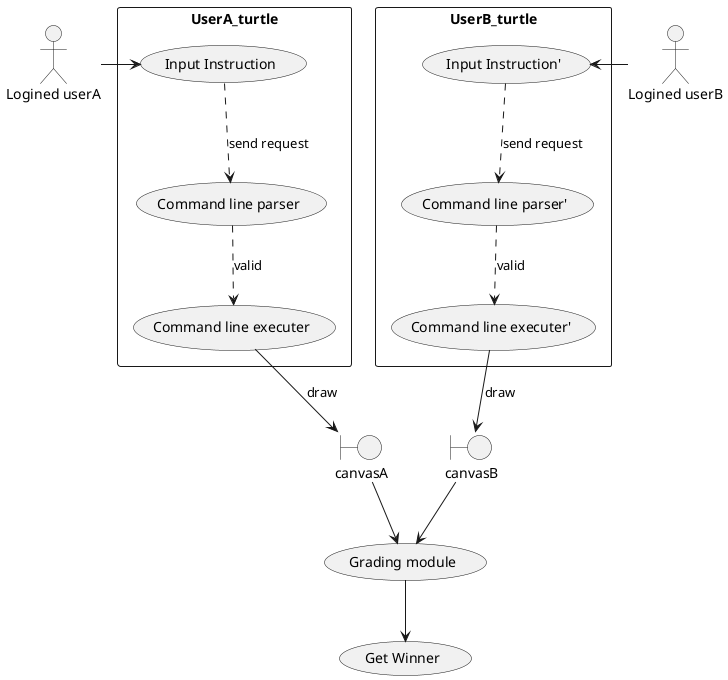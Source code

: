 @startuml battle

skinparam PackageStyle rectangle
hide footer

:Logined userA: as userA
:Logined userB: as userB
boundary canvasA
boundary canvasB

rectangle UserA_turtle {
    userA -right-> (Input Instruction)
    (Input Instruction) .down-> (Command line parser): send request
    (Command line parser) .down-> (Command line executer): valid
    (Command line executer) -down-> canvasA: draw
}

rectangle UserB_turtle {
    userB -left-> (Input Instruction')

    (Input Instruction') .down-> (Command line parser'): send request
    (Command line parser') .down-> (Command line executer'): valid
    (Command line executer') -down-> canvasB: draw
}

canvasA -down-> (Grading module)
canvasB -down-> (Grading module)

(Grading module) -down-> (Get Winner)

@enduml